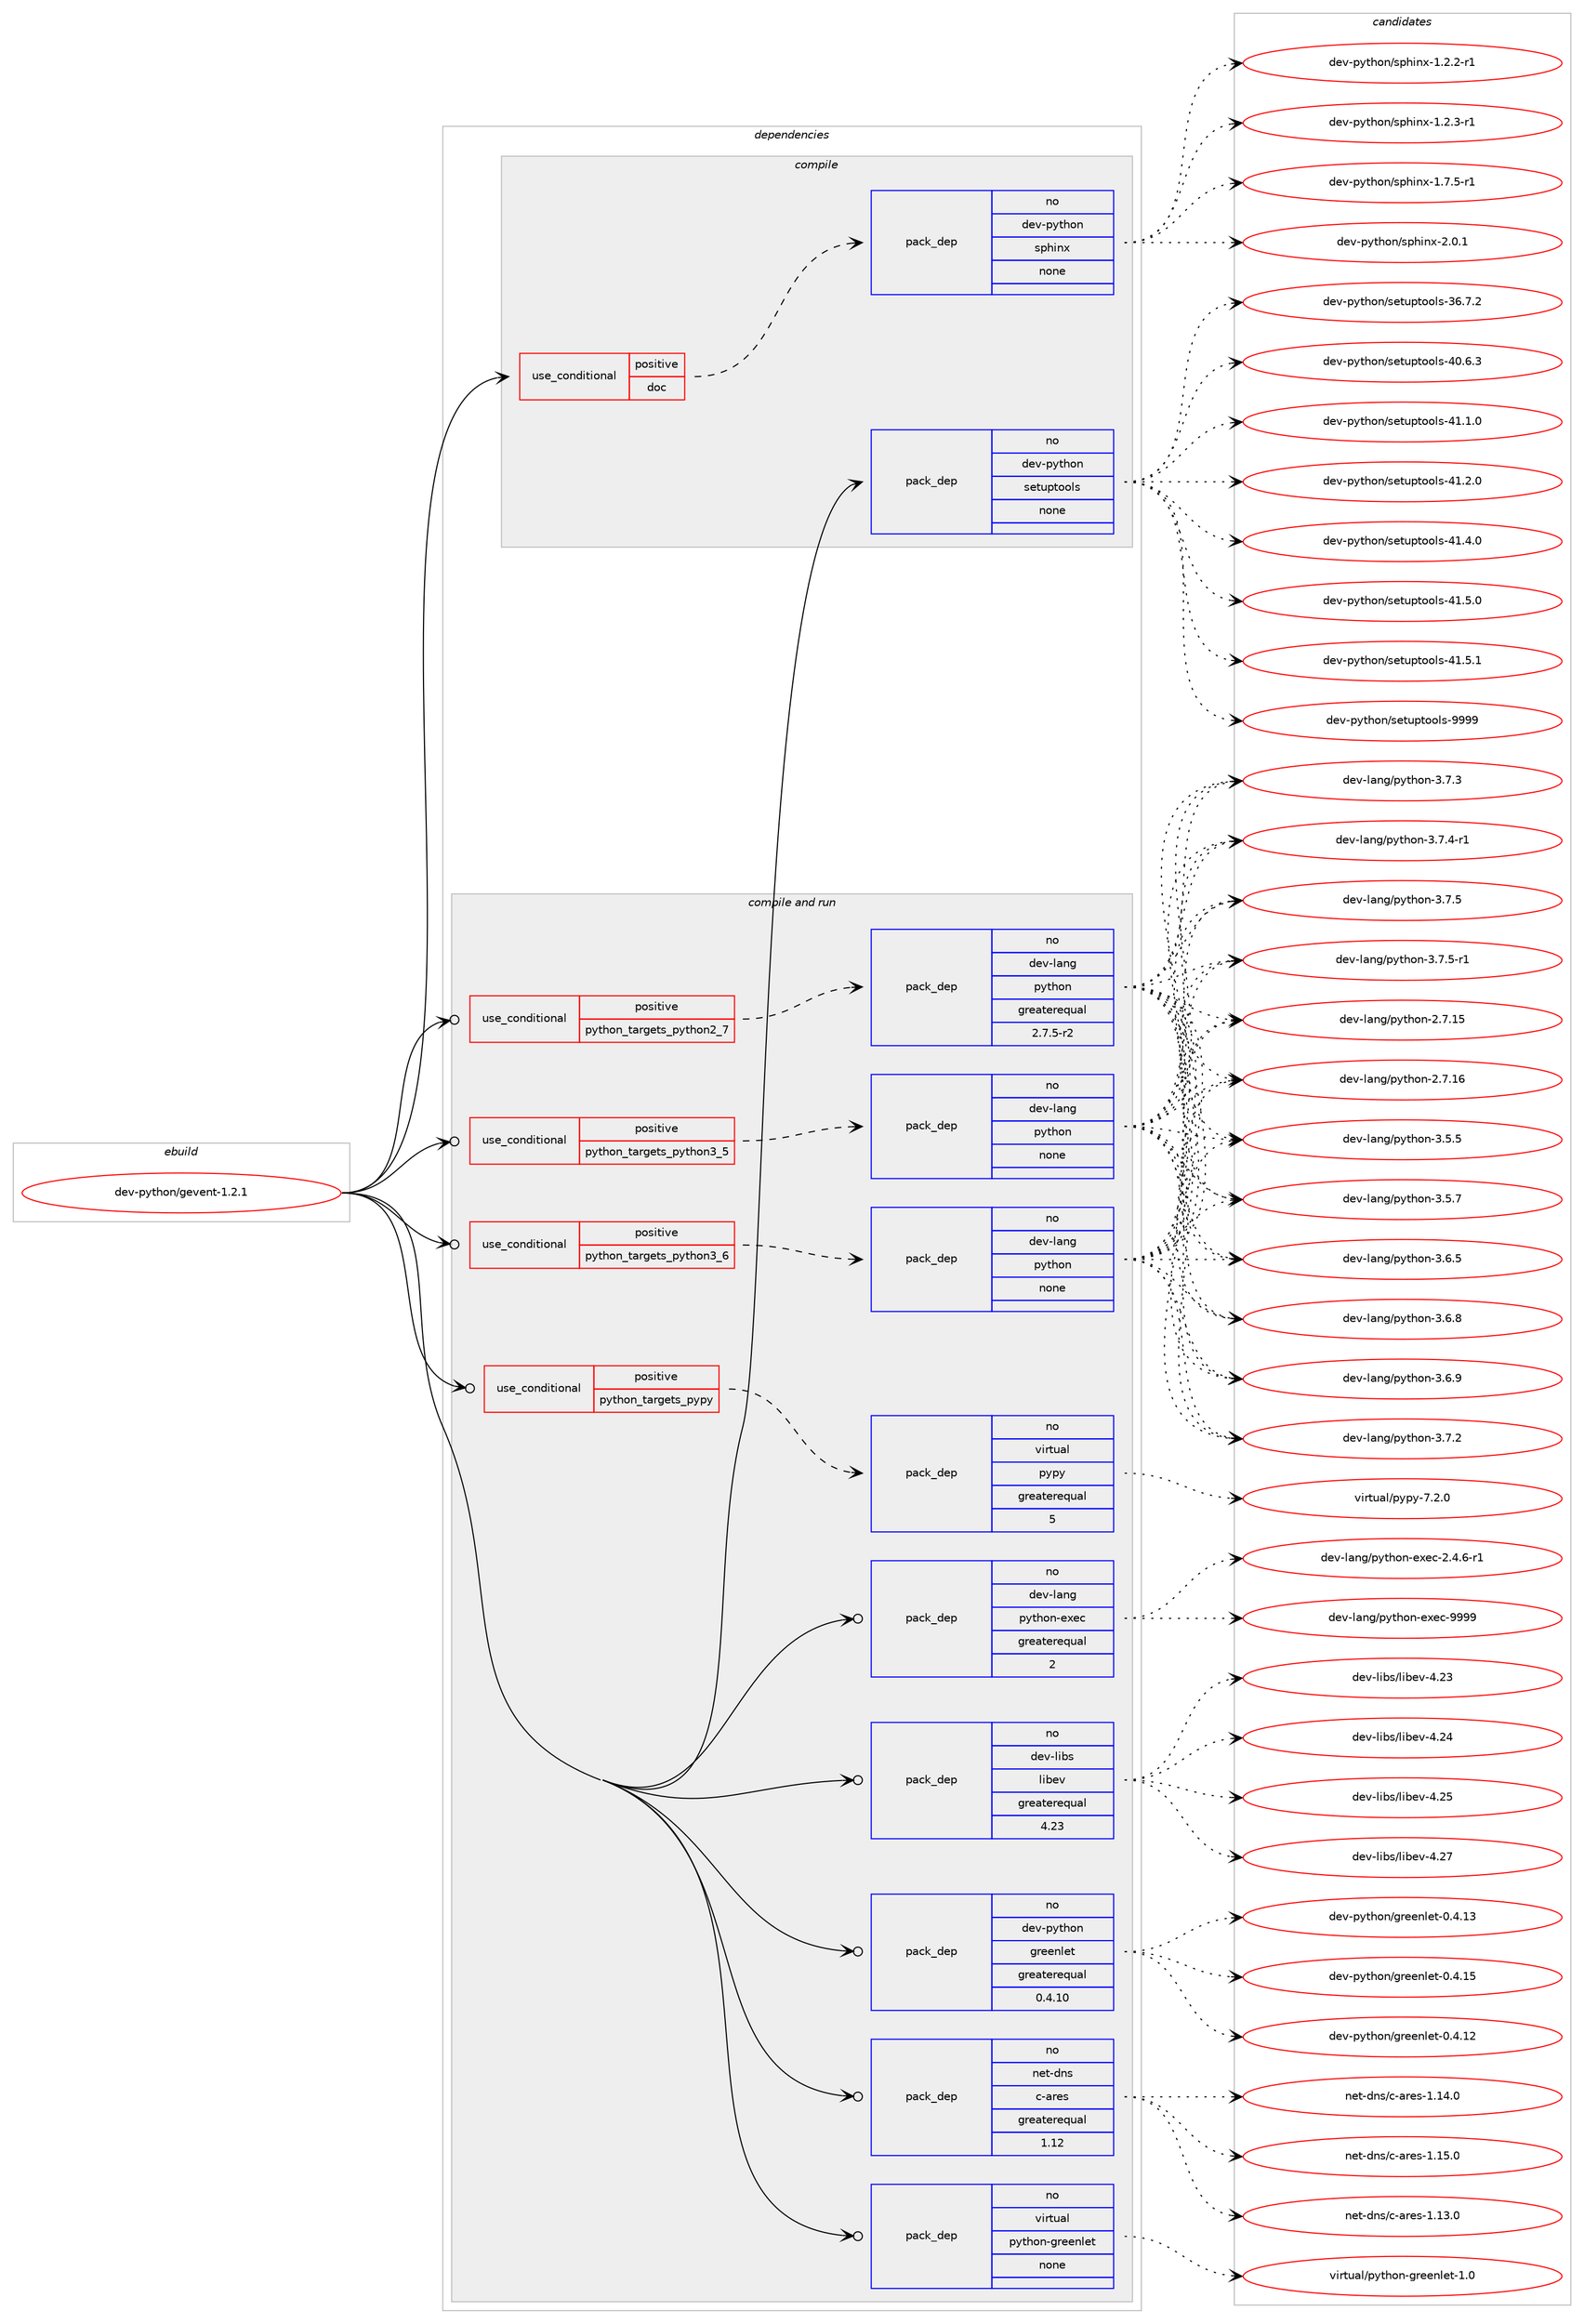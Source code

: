 digraph prolog {

# *************
# Graph options
# *************

newrank=true;
concentrate=true;
compound=true;
graph [rankdir=LR,fontname=Helvetica,fontsize=10,ranksep=1.5];#, ranksep=2.5, nodesep=0.2];
edge  [arrowhead=vee];
node  [fontname=Helvetica,fontsize=10];

# **********
# The ebuild
# **********

subgraph cluster_leftcol {
color=gray;
rank=same;
label=<<i>ebuild</i>>;
id [label="dev-python/gevent-1.2.1", color=red, width=4, href="../dev-python/gevent-1.2.1.svg"];
}

# ****************
# The dependencies
# ****************

subgraph cluster_midcol {
color=gray;
label=<<i>dependencies</i>>;
subgraph cluster_compile {
fillcolor="#eeeeee";
style=filled;
label=<<i>compile</i>>;
subgraph cond139954 {
dependency606441 [label=<<TABLE BORDER="0" CELLBORDER="1" CELLSPACING="0" CELLPADDING="4"><TR><TD ROWSPAN="3" CELLPADDING="10">use_conditional</TD></TR><TR><TD>positive</TD></TR><TR><TD>doc</TD></TR></TABLE>>, shape=none, color=red];
subgraph pack454690 {
dependency606442 [label=<<TABLE BORDER="0" CELLBORDER="1" CELLSPACING="0" CELLPADDING="4" WIDTH="220"><TR><TD ROWSPAN="6" CELLPADDING="30">pack_dep</TD></TR><TR><TD WIDTH="110">no</TD></TR><TR><TD>dev-python</TD></TR><TR><TD>sphinx</TD></TR><TR><TD>none</TD></TR><TR><TD></TD></TR></TABLE>>, shape=none, color=blue];
}
dependency606441:e -> dependency606442:w [weight=20,style="dashed",arrowhead="vee"];
}
id:e -> dependency606441:w [weight=20,style="solid",arrowhead="vee"];
subgraph pack454691 {
dependency606443 [label=<<TABLE BORDER="0" CELLBORDER="1" CELLSPACING="0" CELLPADDING="4" WIDTH="220"><TR><TD ROWSPAN="6" CELLPADDING="30">pack_dep</TD></TR><TR><TD WIDTH="110">no</TD></TR><TR><TD>dev-python</TD></TR><TR><TD>setuptools</TD></TR><TR><TD>none</TD></TR><TR><TD></TD></TR></TABLE>>, shape=none, color=blue];
}
id:e -> dependency606443:w [weight=20,style="solid",arrowhead="vee"];
}
subgraph cluster_compileandrun {
fillcolor="#eeeeee";
style=filled;
label=<<i>compile and run</i>>;
subgraph cond139955 {
dependency606444 [label=<<TABLE BORDER="0" CELLBORDER="1" CELLSPACING="0" CELLPADDING="4"><TR><TD ROWSPAN="3" CELLPADDING="10">use_conditional</TD></TR><TR><TD>positive</TD></TR><TR><TD>python_targets_pypy</TD></TR></TABLE>>, shape=none, color=red];
subgraph pack454692 {
dependency606445 [label=<<TABLE BORDER="0" CELLBORDER="1" CELLSPACING="0" CELLPADDING="4" WIDTH="220"><TR><TD ROWSPAN="6" CELLPADDING="30">pack_dep</TD></TR><TR><TD WIDTH="110">no</TD></TR><TR><TD>virtual</TD></TR><TR><TD>pypy</TD></TR><TR><TD>greaterequal</TD></TR><TR><TD>5</TD></TR></TABLE>>, shape=none, color=blue];
}
dependency606444:e -> dependency606445:w [weight=20,style="dashed",arrowhead="vee"];
}
id:e -> dependency606444:w [weight=20,style="solid",arrowhead="odotvee"];
subgraph cond139956 {
dependency606446 [label=<<TABLE BORDER="0" CELLBORDER="1" CELLSPACING="0" CELLPADDING="4"><TR><TD ROWSPAN="3" CELLPADDING="10">use_conditional</TD></TR><TR><TD>positive</TD></TR><TR><TD>python_targets_python2_7</TD></TR></TABLE>>, shape=none, color=red];
subgraph pack454693 {
dependency606447 [label=<<TABLE BORDER="0" CELLBORDER="1" CELLSPACING="0" CELLPADDING="4" WIDTH="220"><TR><TD ROWSPAN="6" CELLPADDING="30">pack_dep</TD></TR><TR><TD WIDTH="110">no</TD></TR><TR><TD>dev-lang</TD></TR><TR><TD>python</TD></TR><TR><TD>greaterequal</TD></TR><TR><TD>2.7.5-r2</TD></TR></TABLE>>, shape=none, color=blue];
}
dependency606446:e -> dependency606447:w [weight=20,style="dashed",arrowhead="vee"];
}
id:e -> dependency606446:w [weight=20,style="solid",arrowhead="odotvee"];
subgraph cond139957 {
dependency606448 [label=<<TABLE BORDER="0" CELLBORDER="1" CELLSPACING="0" CELLPADDING="4"><TR><TD ROWSPAN="3" CELLPADDING="10">use_conditional</TD></TR><TR><TD>positive</TD></TR><TR><TD>python_targets_python3_5</TD></TR></TABLE>>, shape=none, color=red];
subgraph pack454694 {
dependency606449 [label=<<TABLE BORDER="0" CELLBORDER="1" CELLSPACING="0" CELLPADDING="4" WIDTH="220"><TR><TD ROWSPAN="6" CELLPADDING="30">pack_dep</TD></TR><TR><TD WIDTH="110">no</TD></TR><TR><TD>dev-lang</TD></TR><TR><TD>python</TD></TR><TR><TD>none</TD></TR><TR><TD></TD></TR></TABLE>>, shape=none, color=blue];
}
dependency606448:e -> dependency606449:w [weight=20,style="dashed",arrowhead="vee"];
}
id:e -> dependency606448:w [weight=20,style="solid",arrowhead="odotvee"];
subgraph cond139958 {
dependency606450 [label=<<TABLE BORDER="0" CELLBORDER="1" CELLSPACING="0" CELLPADDING="4"><TR><TD ROWSPAN="3" CELLPADDING="10">use_conditional</TD></TR><TR><TD>positive</TD></TR><TR><TD>python_targets_python3_6</TD></TR></TABLE>>, shape=none, color=red];
subgraph pack454695 {
dependency606451 [label=<<TABLE BORDER="0" CELLBORDER="1" CELLSPACING="0" CELLPADDING="4" WIDTH="220"><TR><TD ROWSPAN="6" CELLPADDING="30">pack_dep</TD></TR><TR><TD WIDTH="110">no</TD></TR><TR><TD>dev-lang</TD></TR><TR><TD>python</TD></TR><TR><TD>none</TD></TR><TR><TD></TD></TR></TABLE>>, shape=none, color=blue];
}
dependency606450:e -> dependency606451:w [weight=20,style="dashed",arrowhead="vee"];
}
id:e -> dependency606450:w [weight=20,style="solid",arrowhead="odotvee"];
subgraph pack454696 {
dependency606452 [label=<<TABLE BORDER="0" CELLBORDER="1" CELLSPACING="0" CELLPADDING="4" WIDTH="220"><TR><TD ROWSPAN="6" CELLPADDING="30">pack_dep</TD></TR><TR><TD WIDTH="110">no</TD></TR><TR><TD>dev-lang</TD></TR><TR><TD>python-exec</TD></TR><TR><TD>greaterequal</TD></TR><TR><TD>2</TD></TR></TABLE>>, shape=none, color=blue];
}
id:e -> dependency606452:w [weight=20,style="solid",arrowhead="odotvee"];
subgraph pack454697 {
dependency606453 [label=<<TABLE BORDER="0" CELLBORDER="1" CELLSPACING="0" CELLPADDING="4" WIDTH="220"><TR><TD ROWSPAN="6" CELLPADDING="30">pack_dep</TD></TR><TR><TD WIDTH="110">no</TD></TR><TR><TD>dev-libs</TD></TR><TR><TD>libev</TD></TR><TR><TD>greaterequal</TD></TR><TR><TD>4.23</TD></TR></TABLE>>, shape=none, color=blue];
}
id:e -> dependency606453:w [weight=20,style="solid",arrowhead="odotvee"];
subgraph pack454698 {
dependency606454 [label=<<TABLE BORDER="0" CELLBORDER="1" CELLSPACING="0" CELLPADDING="4" WIDTH="220"><TR><TD ROWSPAN="6" CELLPADDING="30">pack_dep</TD></TR><TR><TD WIDTH="110">no</TD></TR><TR><TD>dev-python</TD></TR><TR><TD>greenlet</TD></TR><TR><TD>greaterequal</TD></TR><TR><TD>0.4.10</TD></TR></TABLE>>, shape=none, color=blue];
}
id:e -> dependency606454:w [weight=20,style="solid",arrowhead="odotvee"];
subgraph pack454699 {
dependency606455 [label=<<TABLE BORDER="0" CELLBORDER="1" CELLSPACING="0" CELLPADDING="4" WIDTH="220"><TR><TD ROWSPAN="6" CELLPADDING="30">pack_dep</TD></TR><TR><TD WIDTH="110">no</TD></TR><TR><TD>net-dns</TD></TR><TR><TD>c-ares</TD></TR><TR><TD>greaterequal</TD></TR><TR><TD>1.12</TD></TR></TABLE>>, shape=none, color=blue];
}
id:e -> dependency606455:w [weight=20,style="solid",arrowhead="odotvee"];
subgraph pack454700 {
dependency606456 [label=<<TABLE BORDER="0" CELLBORDER="1" CELLSPACING="0" CELLPADDING="4" WIDTH="220"><TR><TD ROWSPAN="6" CELLPADDING="30">pack_dep</TD></TR><TR><TD WIDTH="110">no</TD></TR><TR><TD>virtual</TD></TR><TR><TD>python-greenlet</TD></TR><TR><TD>none</TD></TR><TR><TD></TD></TR></TABLE>>, shape=none, color=blue];
}
id:e -> dependency606456:w [weight=20,style="solid",arrowhead="odotvee"];
}
subgraph cluster_run {
fillcolor="#eeeeee";
style=filled;
label=<<i>run</i>>;
}
}

# **************
# The candidates
# **************

subgraph cluster_choices {
rank=same;
color=gray;
label=<<i>candidates</i>>;

subgraph choice454690 {
color=black;
nodesep=1;
choice10010111845112121116104111110471151121041051101204549465046504511449 [label="dev-python/sphinx-1.2.2-r1", color=red, width=4,href="../dev-python/sphinx-1.2.2-r1.svg"];
choice10010111845112121116104111110471151121041051101204549465046514511449 [label="dev-python/sphinx-1.2.3-r1", color=red, width=4,href="../dev-python/sphinx-1.2.3-r1.svg"];
choice10010111845112121116104111110471151121041051101204549465546534511449 [label="dev-python/sphinx-1.7.5-r1", color=red, width=4,href="../dev-python/sphinx-1.7.5-r1.svg"];
choice1001011184511212111610411111047115112104105110120455046484649 [label="dev-python/sphinx-2.0.1", color=red, width=4,href="../dev-python/sphinx-2.0.1.svg"];
dependency606442:e -> choice10010111845112121116104111110471151121041051101204549465046504511449:w [style=dotted,weight="100"];
dependency606442:e -> choice10010111845112121116104111110471151121041051101204549465046514511449:w [style=dotted,weight="100"];
dependency606442:e -> choice10010111845112121116104111110471151121041051101204549465546534511449:w [style=dotted,weight="100"];
dependency606442:e -> choice1001011184511212111610411111047115112104105110120455046484649:w [style=dotted,weight="100"];
}
subgraph choice454691 {
color=black;
nodesep=1;
choice100101118451121211161041111104711510111611711211611111110811545515446554650 [label="dev-python/setuptools-36.7.2", color=red, width=4,href="../dev-python/setuptools-36.7.2.svg"];
choice100101118451121211161041111104711510111611711211611111110811545524846544651 [label="dev-python/setuptools-40.6.3", color=red, width=4,href="../dev-python/setuptools-40.6.3.svg"];
choice100101118451121211161041111104711510111611711211611111110811545524946494648 [label="dev-python/setuptools-41.1.0", color=red, width=4,href="../dev-python/setuptools-41.1.0.svg"];
choice100101118451121211161041111104711510111611711211611111110811545524946504648 [label="dev-python/setuptools-41.2.0", color=red, width=4,href="../dev-python/setuptools-41.2.0.svg"];
choice100101118451121211161041111104711510111611711211611111110811545524946524648 [label="dev-python/setuptools-41.4.0", color=red, width=4,href="../dev-python/setuptools-41.4.0.svg"];
choice100101118451121211161041111104711510111611711211611111110811545524946534648 [label="dev-python/setuptools-41.5.0", color=red, width=4,href="../dev-python/setuptools-41.5.0.svg"];
choice100101118451121211161041111104711510111611711211611111110811545524946534649 [label="dev-python/setuptools-41.5.1", color=red, width=4,href="../dev-python/setuptools-41.5.1.svg"];
choice10010111845112121116104111110471151011161171121161111111081154557575757 [label="dev-python/setuptools-9999", color=red, width=4,href="../dev-python/setuptools-9999.svg"];
dependency606443:e -> choice100101118451121211161041111104711510111611711211611111110811545515446554650:w [style=dotted,weight="100"];
dependency606443:e -> choice100101118451121211161041111104711510111611711211611111110811545524846544651:w [style=dotted,weight="100"];
dependency606443:e -> choice100101118451121211161041111104711510111611711211611111110811545524946494648:w [style=dotted,weight="100"];
dependency606443:e -> choice100101118451121211161041111104711510111611711211611111110811545524946504648:w [style=dotted,weight="100"];
dependency606443:e -> choice100101118451121211161041111104711510111611711211611111110811545524946524648:w [style=dotted,weight="100"];
dependency606443:e -> choice100101118451121211161041111104711510111611711211611111110811545524946534648:w [style=dotted,weight="100"];
dependency606443:e -> choice100101118451121211161041111104711510111611711211611111110811545524946534649:w [style=dotted,weight="100"];
dependency606443:e -> choice10010111845112121116104111110471151011161171121161111111081154557575757:w [style=dotted,weight="100"];
}
subgraph choice454692 {
color=black;
nodesep=1;
choice1181051141161179710847112121112121455546504648 [label="virtual/pypy-7.2.0", color=red, width=4,href="../virtual/pypy-7.2.0.svg"];
dependency606445:e -> choice1181051141161179710847112121112121455546504648:w [style=dotted,weight="100"];
}
subgraph choice454693 {
color=black;
nodesep=1;
choice10010111845108971101034711212111610411111045504655464953 [label="dev-lang/python-2.7.15", color=red, width=4,href="../dev-lang/python-2.7.15.svg"];
choice10010111845108971101034711212111610411111045504655464954 [label="dev-lang/python-2.7.16", color=red, width=4,href="../dev-lang/python-2.7.16.svg"];
choice100101118451089711010347112121116104111110455146534653 [label="dev-lang/python-3.5.5", color=red, width=4,href="../dev-lang/python-3.5.5.svg"];
choice100101118451089711010347112121116104111110455146534655 [label="dev-lang/python-3.5.7", color=red, width=4,href="../dev-lang/python-3.5.7.svg"];
choice100101118451089711010347112121116104111110455146544653 [label="dev-lang/python-3.6.5", color=red, width=4,href="../dev-lang/python-3.6.5.svg"];
choice100101118451089711010347112121116104111110455146544656 [label="dev-lang/python-3.6.8", color=red, width=4,href="../dev-lang/python-3.6.8.svg"];
choice100101118451089711010347112121116104111110455146544657 [label="dev-lang/python-3.6.9", color=red, width=4,href="../dev-lang/python-3.6.9.svg"];
choice100101118451089711010347112121116104111110455146554650 [label="dev-lang/python-3.7.2", color=red, width=4,href="../dev-lang/python-3.7.2.svg"];
choice100101118451089711010347112121116104111110455146554651 [label="dev-lang/python-3.7.3", color=red, width=4,href="../dev-lang/python-3.7.3.svg"];
choice1001011184510897110103471121211161041111104551465546524511449 [label="dev-lang/python-3.7.4-r1", color=red, width=4,href="../dev-lang/python-3.7.4-r1.svg"];
choice100101118451089711010347112121116104111110455146554653 [label="dev-lang/python-3.7.5", color=red, width=4,href="../dev-lang/python-3.7.5.svg"];
choice1001011184510897110103471121211161041111104551465546534511449 [label="dev-lang/python-3.7.5-r1", color=red, width=4,href="../dev-lang/python-3.7.5-r1.svg"];
dependency606447:e -> choice10010111845108971101034711212111610411111045504655464953:w [style=dotted,weight="100"];
dependency606447:e -> choice10010111845108971101034711212111610411111045504655464954:w [style=dotted,weight="100"];
dependency606447:e -> choice100101118451089711010347112121116104111110455146534653:w [style=dotted,weight="100"];
dependency606447:e -> choice100101118451089711010347112121116104111110455146534655:w [style=dotted,weight="100"];
dependency606447:e -> choice100101118451089711010347112121116104111110455146544653:w [style=dotted,weight="100"];
dependency606447:e -> choice100101118451089711010347112121116104111110455146544656:w [style=dotted,weight="100"];
dependency606447:e -> choice100101118451089711010347112121116104111110455146544657:w [style=dotted,weight="100"];
dependency606447:e -> choice100101118451089711010347112121116104111110455146554650:w [style=dotted,weight="100"];
dependency606447:e -> choice100101118451089711010347112121116104111110455146554651:w [style=dotted,weight="100"];
dependency606447:e -> choice1001011184510897110103471121211161041111104551465546524511449:w [style=dotted,weight="100"];
dependency606447:e -> choice100101118451089711010347112121116104111110455146554653:w [style=dotted,weight="100"];
dependency606447:e -> choice1001011184510897110103471121211161041111104551465546534511449:w [style=dotted,weight="100"];
}
subgraph choice454694 {
color=black;
nodesep=1;
choice10010111845108971101034711212111610411111045504655464953 [label="dev-lang/python-2.7.15", color=red, width=4,href="../dev-lang/python-2.7.15.svg"];
choice10010111845108971101034711212111610411111045504655464954 [label="dev-lang/python-2.7.16", color=red, width=4,href="../dev-lang/python-2.7.16.svg"];
choice100101118451089711010347112121116104111110455146534653 [label="dev-lang/python-3.5.5", color=red, width=4,href="../dev-lang/python-3.5.5.svg"];
choice100101118451089711010347112121116104111110455146534655 [label="dev-lang/python-3.5.7", color=red, width=4,href="../dev-lang/python-3.5.7.svg"];
choice100101118451089711010347112121116104111110455146544653 [label="dev-lang/python-3.6.5", color=red, width=4,href="../dev-lang/python-3.6.5.svg"];
choice100101118451089711010347112121116104111110455146544656 [label="dev-lang/python-3.6.8", color=red, width=4,href="../dev-lang/python-3.6.8.svg"];
choice100101118451089711010347112121116104111110455146544657 [label="dev-lang/python-3.6.9", color=red, width=4,href="../dev-lang/python-3.6.9.svg"];
choice100101118451089711010347112121116104111110455146554650 [label="dev-lang/python-3.7.2", color=red, width=4,href="../dev-lang/python-3.7.2.svg"];
choice100101118451089711010347112121116104111110455146554651 [label="dev-lang/python-3.7.3", color=red, width=4,href="../dev-lang/python-3.7.3.svg"];
choice1001011184510897110103471121211161041111104551465546524511449 [label="dev-lang/python-3.7.4-r1", color=red, width=4,href="../dev-lang/python-3.7.4-r1.svg"];
choice100101118451089711010347112121116104111110455146554653 [label="dev-lang/python-3.7.5", color=red, width=4,href="../dev-lang/python-3.7.5.svg"];
choice1001011184510897110103471121211161041111104551465546534511449 [label="dev-lang/python-3.7.5-r1", color=red, width=4,href="../dev-lang/python-3.7.5-r1.svg"];
dependency606449:e -> choice10010111845108971101034711212111610411111045504655464953:w [style=dotted,weight="100"];
dependency606449:e -> choice10010111845108971101034711212111610411111045504655464954:w [style=dotted,weight="100"];
dependency606449:e -> choice100101118451089711010347112121116104111110455146534653:w [style=dotted,weight="100"];
dependency606449:e -> choice100101118451089711010347112121116104111110455146534655:w [style=dotted,weight="100"];
dependency606449:e -> choice100101118451089711010347112121116104111110455146544653:w [style=dotted,weight="100"];
dependency606449:e -> choice100101118451089711010347112121116104111110455146544656:w [style=dotted,weight="100"];
dependency606449:e -> choice100101118451089711010347112121116104111110455146544657:w [style=dotted,weight="100"];
dependency606449:e -> choice100101118451089711010347112121116104111110455146554650:w [style=dotted,weight="100"];
dependency606449:e -> choice100101118451089711010347112121116104111110455146554651:w [style=dotted,weight="100"];
dependency606449:e -> choice1001011184510897110103471121211161041111104551465546524511449:w [style=dotted,weight="100"];
dependency606449:e -> choice100101118451089711010347112121116104111110455146554653:w [style=dotted,weight="100"];
dependency606449:e -> choice1001011184510897110103471121211161041111104551465546534511449:w [style=dotted,weight="100"];
}
subgraph choice454695 {
color=black;
nodesep=1;
choice10010111845108971101034711212111610411111045504655464953 [label="dev-lang/python-2.7.15", color=red, width=4,href="../dev-lang/python-2.7.15.svg"];
choice10010111845108971101034711212111610411111045504655464954 [label="dev-lang/python-2.7.16", color=red, width=4,href="../dev-lang/python-2.7.16.svg"];
choice100101118451089711010347112121116104111110455146534653 [label="dev-lang/python-3.5.5", color=red, width=4,href="../dev-lang/python-3.5.5.svg"];
choice100101118451089711010347112121116104111110455146534655 [label="dev-lang/python-3.5.7", color=red, width=4,href="../dev-lang/python-3.5.7.svg"];
choice100101118451089711010347112121116104111110455146544653 [label="dev-lang/python-3.6.5", color=red, width=4,href="../dev-lang/python-3.6.5.svg"];
choice100101118451089711010347112121116104111110455146544656 [label="dev-lang/python-3.6.8", color=red, width=4,href="../dev-lang/python-3.6.8.svg"];
choice100101118451089711010347112121116104111110455146544657 [label="dev-lang/python-3.6.9", color=red, width=4,href="../dev-lang/python-3.6.9.svg"];
choice100101118451089711010347112121116104111110455146554650 [label="dev-lang/python-3.7.2", color=red, width=4,href="../dev-lang/python-3.7.2.svg"];
choice100101118451089711010347112121116104111110455146554651 [label="dev-lang/python-3.7.3", color=red, width=4,href="../dev-lang/python-3.7.3.svg"];
choice1001011184510897110103471121211161041111104551465546524511449 [label="dev-lang/python-3.7.4-r1", color=red, width=4,href="../dev-lang/python-3.7.4-r1.svg"];
choice100101118451089711010347112121116104111110455146554653 [label="dev-lang/python-3.7.5", color=red, width=4,href="../dev-lang/python-3.7.5.svg"];
choice1001011184510897110103471121211161041111104551465546534511449 [label="dev-lang/python-3.7.5-r1", color=red, width=4,href="../dev-lang/python-3.7.5-r1.svg"];
dependency606451:e -> choice10010111845108971101034711212111610411111045504655464953:w [style=dotted,weight="100"];
dependency606451:e -> choice10010111845108971101034711212111610411111045504655464954:w [style=dotted,weight="100"];
dependency606451:e -> choice100101118451089711010347112121116104111110455146534653:w [style=dotted,weight="100"];
dependency606451:e -> choice100101118451089711010347112121116104111110455146534655:w [style=dotted,weight="100"];
dependency606451:e -> choice100101118451089711010347112121116104111110455146544653:w [style=dotted,weight="100"];
dependency606451:e -> choice100101118451089711010347112121116104111110455146544656:w [style=dotted,weight="100"];
dependency606451:e -> choice100101118451089711010347112121116104111110455146544657:w [style=dotted,weight="100"];
dependency606451:e -> choice100101118451089711010347112121116104111110455146554650:w [style=dotted,weight="100"];
dependency606451:e -> choice100101118451089711010347112121116104111110455146554651:w [style=dotted,weight="100"];
dependency606451:e -> choice1001011184510897110103471121211161041111104551465546524511449:w [style=dotted,weight="100"];
dependency606451:e -> choice100101118451089711010347112121116104111110455146554653:w [style=dotted,weight="100"];
dependency606451:e -> choice1001011184510897110103471121211161041111104551465546534511449:w [style=dotted,weight="100"];
}
subgraph choice454696 {
color=black;
nodesep=1;
choice10010111845108971101034711212111610411111045101120101994550465246544511449 [label="dev-lang/python-exec-2.4.6-r1", color=red, width=4,href="../dev-lang/python-exec-2.4.6-r1.svg"];
choice10010111845108971101034711212111610411111045101120101994557575757 [label="dev-lang/python-exec-9999", color=red, width=4,href="../dev-lang/python-exec-9999.svg"];
dependency606452:e -> choice10010111845108971101034711212111610411111045101120101994550465246544511449:w [style=dotted,weight="100"];
dependency606452:e -> choice10010111845108971101034711212111610411111045101120101994557575757:w [style=dotted,weight="100"];
}
subgraph choice454697 {
color=black;
nodesep=1;
choice100101118451081059811547108105981011184552465051 [label="dev-libs/libev-4.23", color=red, width=4,href="../dev-libs/libev-4.23.svg"];
choice100101118451081059811547108105981011184552465052 [label="dev-libs/libev-4.24", color=red, width=4,href="../dev-libs/libev-4.24.svg"];
choice100101118451081059811547108105981011184552465053 [label="dev-libs/libev-4.25", color=red, width=4,href="../dev-libs/libev-4.25.svg"];
choice100101118451081059811547108105981011184552465055 [label="dev-libs/libev-4.27", color=red, width=4,href="../dev-libs/libev-4.27.svg"];
dependency606453:e -> choice100101118451081059811547108105981011184552465051:w [style=dotted,weight="100"];
dependency606453:e -> choice100101118451081059811547108105981011184552465052:w [style=dotted,weight="100"];
dependency606453:e -> choice100101118451081059811547108105981011184552465053:w [style=dotted,weight="100"];
dependency606453:e -> choice100101118451081059811547108105981011184552465055:w [style=dotted,weight="100"];
}
subgraph choice454698 {
color=black;
nodesep=1;
choice100101118451121211161041111104710311410110111010810111645484652464950 [label="dev-python/greenlet-0.4.12", color=red, width=4,href="../dev-python/greenlet-0.4.12.svg"];
choice100101118451121211161041111104710311410110111010810111645484652464951 [label="dev-python/greenlet-0.4.13", color=red, width=4,href="../dev-python/greenlet-0.4.13.svg"];
choice100101118451121211161041111104710311410110111010810111645484652464953 [label="dev-python/greenlet-0.4.15", color=red, width=4,href="../dev-python/greenlet-0.4.15.svg"];
dependency606454:e -> choice100101118451121211161041111104710311410110111010810111645484652464950:w [style=dotted,weight="100"];
dependency606454:e -> choice100101118451121211161041111104710311410110111010810111645484652464951:w [style=dotted,weight="100"];
dependency606454:e -> choice100101118451121211161041111104710311410110111010810111645484652464953:w [style=dotted,weight="100"];
}
subgraph choice454699 {
color=black;
nodesep=1;
choice110101116451001101154799459711410111545494649514648 [label="net-dns/c-ares-1.13.0", color=red, width=4,href="../net-dns/c-ares-1.13.0.svg"];
choice110101116451001101154799459711410111545494649524648 [label="net-dns/c-ares-1.14.0", color=red, width=4,href="../net-dns/c-ares-1.14.0.svg"];
choice110101116451001101154799459711410111545494649534648 [label="net-dns/c-ares-1.15.0", color=red, width=4,href="../net-dns/c-ares-1.15.0.svg"];
dependency606455:e -> choice110101116451001101154799459711410111545494649514648:w [style=dotted,weight="100"];
dependency606455:e -> choice110101116451001101154799459711410111545494649524648:w [style=dotted,weight="100"];
dependency606455:e -> choice110101116451001101154799459711410111545494649534648:w [style=dotted,weight="100"];
}
subgraph choice454700 {
color=black;
nodesep=1;
choice11810511411611797108471121211161041111104510311410110111010810111645494648 [label="virtual/python-greenlet-1.0", color=red, width=4,href="../virtual/python-greenlet-1.0.svg"];
dependency606456:e -> choice11810511411611797108471121211161041111104510311410110111010810111645494648:w [style=dotted,weight="100"];
}
}

}

